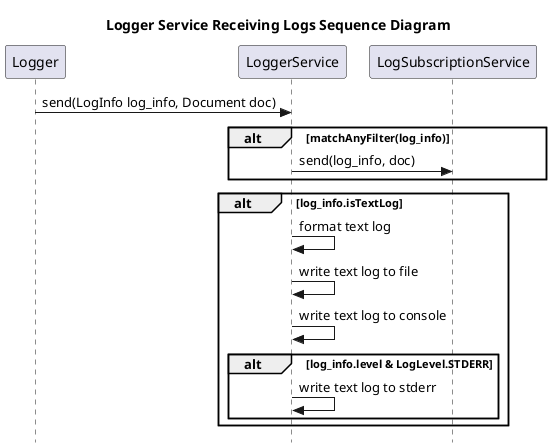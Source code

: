 @startuml LoggerService Sequence

skinparam Style strictuml
hide empty description
title Logger Service Receiving Logs Sequence Diagram

participant Logger as logger
participant LoggerService as logservice
participant LogSubscriptionService as logsubservice

logger -> logservice : send(LogInfo log_info, Document doc)

alt matchAnyFilter(log_info)

    logservice -> logsubservice : send(log_info, doc)

end

alt log_info.isTextLog

    logservice -> logservice : format text log
    logservice -> logservice : write text log to file
    logservice -> logservice : write text log to console

    alt log_info.level & LogLevel.STDERR

        logservice -> logservice : write text log to stderr

    end

end

@enduml
